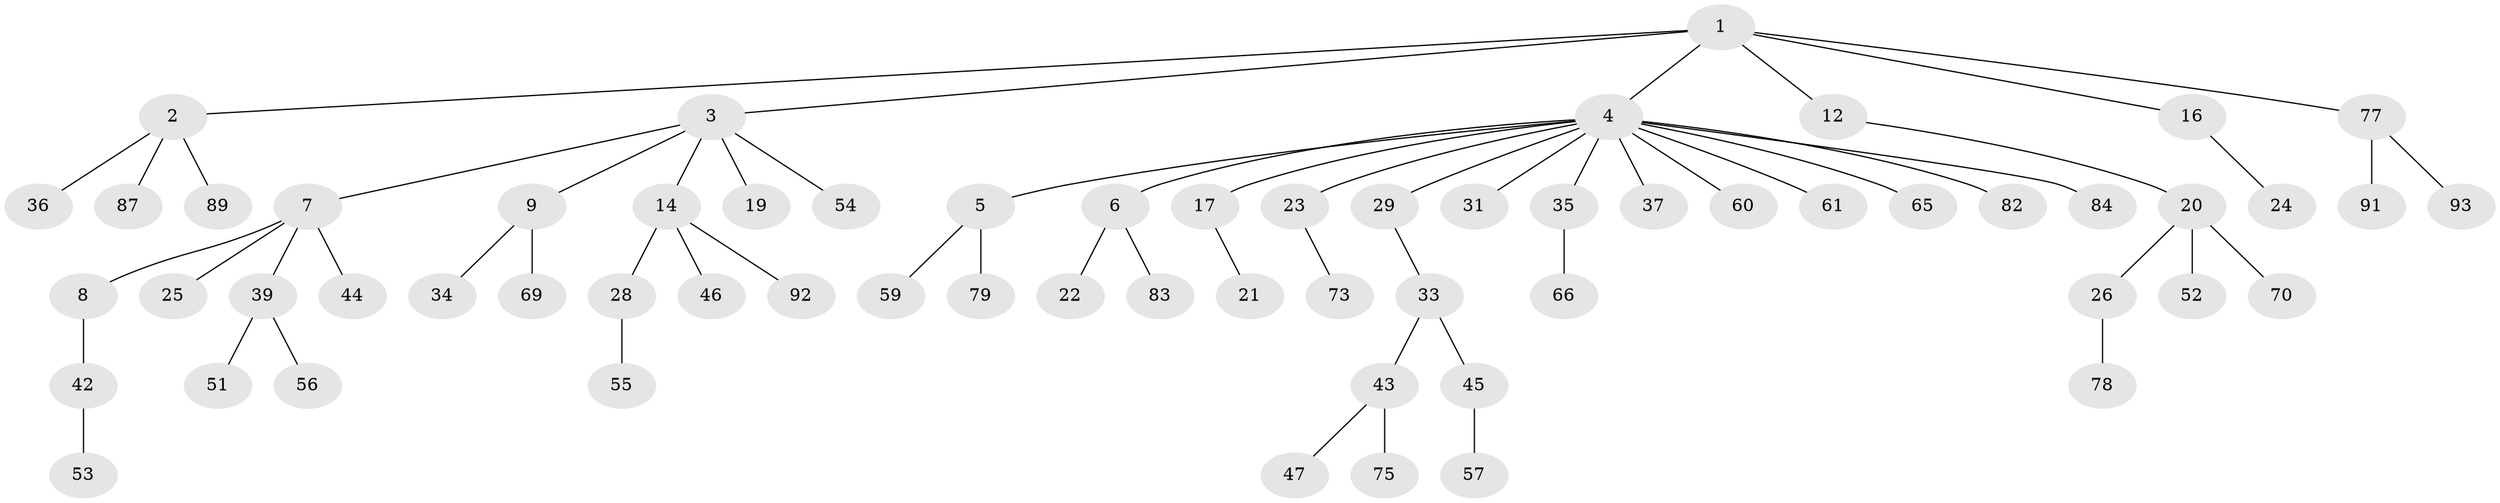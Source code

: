 // Generated by graph-tools (version 1.1) at 2025/24/03/03/25 07:24:08]
// undirected, 63 vertices, 62 edges
graph export_dot {
graph [start="1"]
  node [color=gray90,style=filled];
  1 [super="+38"];
  2 [super="+68"];
  3 [super="+13"];
  4 [super="+15"];
  5 [super="+27"];
  6 [super="+11"];
  7 [super="+10"];
  8 [super="+81"];
  9 [super="+32"];
  12 [super="+58"];
  14 [super="+64"];
  16 [super="+18"];
  17 [super="+63"];
  19;
  20 [super="+49"];
  21 [super="+76"];
  22 [super="+30"];
  23;
  24;
  25 [super="+40"];
  26 [super="+88"];
  28 [super="+90"];
  29;
  31 [super="+71"];
  33 [super="+41"];
  34 [super="+62"];
  35 [super="+85"];
  36;
  37;
  39 [super="+48"];
  42 [super="+72"];
  43 [super="+67"];
  44;
  45 [super="+50"];
  46;
  47;
  51;
  52;
  53;
  54;
  55 [super="+80"];
  56;
  57;
  59;
  60;
  61;
  65;
  66;
  69;
  70;
  73 [super="+74"];
  75;
  77 [super="+86"];
  78;
  79;
  82;
  83;
  84;
  87;
  89;
  91;
  92;
  93;
  1 -- 2;
  1 -- 3;
  1 -- 4;
  1 -- 12;
  1 -- 16;
  1 -- 77;
  2 -- 36;
  2 -- 87;
  2 -- 89;
  3 -- 7;
  3 -- 9;
  3 -- 14;
  3 -- 54;
  3 -- 19;
  4 -- 5;
  4 -- 6;
  4 -- 17;
  4 -- 23;
  4 -- 37;
  4 -- 61;
  4 -- 65;
  4 -- 82;
  4 -- 84;
  4 -- 35;
  4 -- 60;
  4 -- 29;
  4 -- 31;
  5 -- 59;
  5 -- 79;
  6 -- 83;
  6 -- 22;
  7 -- 8;
  7 -- 44;
  7 -- 25;
  7 -- 39;
  8 -- 42;
  9 -- 69;
  9 -- 34;
  12 -- 20;
  14 -- 28;
  14 -- 46;
  14 -- 92;
  16 -- 24;
  17 -- 21;
  20 -- 26;
  20 -- 70;
  20 -- 52;
  23 -- 73;
  26 -- 78;
  28 -- 55;
  29 -- 33;
  33 -- 43;
  33 -- 45;
  35 -- 66;
  39 -- 56;
  39 -- 51;
  42 -- 53;
  43 -- 47;
  43 -- 75;
  45 -- 57;
  77 -- 91;
  77 -- 93;
}
